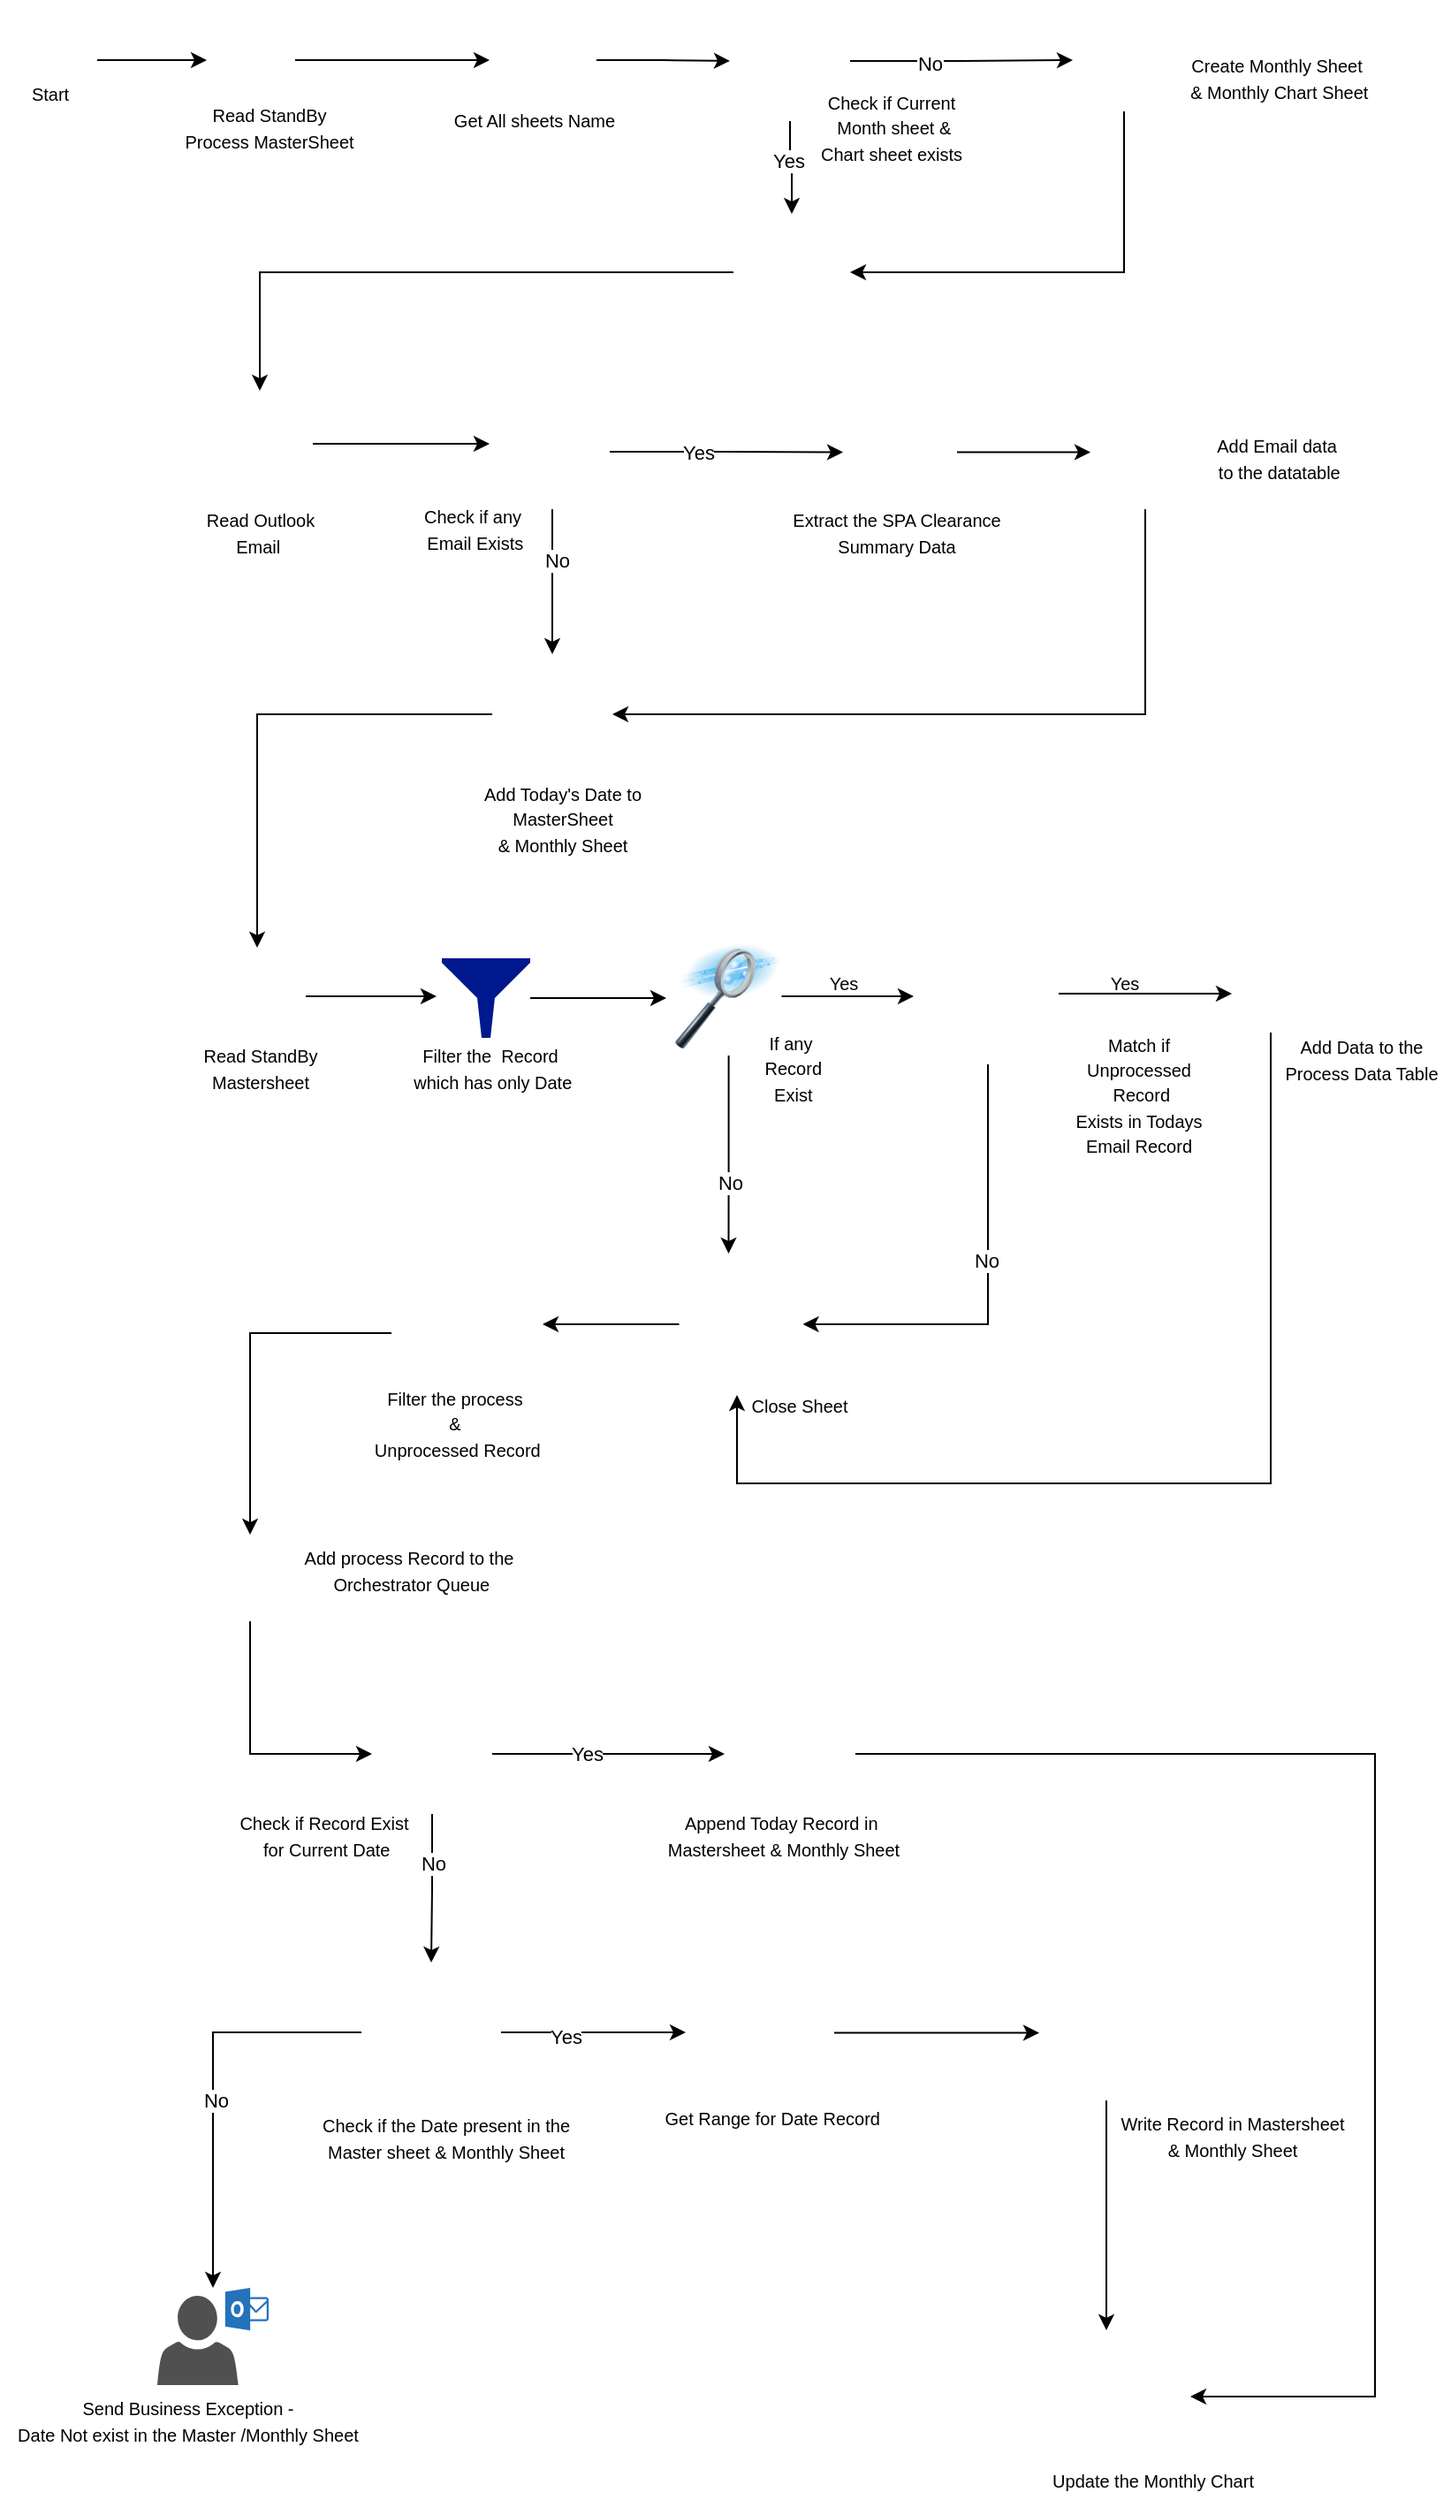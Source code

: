 <mxfile version="14.2.9" type="github">
  <diagram id="Vujd3l2uatXl_vjyNgjD" name="Page-1">
    <mxGraphModel dx="1422" dy="762" grid="1" gridSize="10" guides="1" tooltips="1" connect="1" arrows="1" fold="1" page="1" pageScale="1" pageWidth="850" pageHeight="1100" math="0" shadow="0">
      <root>
        <mxCell id="0" />
        <mxCell id="1" parent="0" />
        <mxCell id="PzoiCF1ShPm4v35zvK3x-102" style="edgeStyle=orthogonalEdgeStyle;rounded=0;orthogonalLoop=1;jettySize=auto;html=1;entryX=0;entryY=0.5;entryDx=0;entryDy=0;" edge="1" parent="1" source="PzoiCF1ShPm4v35zvK3x-1" target="PzoiCF1ShPm4v35zvK3x-30">
          <mxGeometry relative="1" as="geometry" />
        </mxCell>
        <mxCell id="PzoiCF1ShPm4v35zvK3x-1" value="" style="shape=image;html=1;verticalAlign=top;verticalLabelPosition=bottom;labelBackgroundColor=#ffffff;imageAspect=0;aspect=fixed;image=https://cdn2.iconfinder.com/data/icons/crystalproject/128x128/apps/lockstart_session.png" vertex="1" parent="1">
          <mxGeometry x="7" y="11" width="50" height="50" as="geometry" />
        </mxCell>
        <mxCell id="PzoiCF1ShPm4v35zvK3x-2" value="&lt;font style=&quot;font-size: 10px&quot;&gt;Start&lt;/font&gt;" style="text;html=1;align=center;verticalAlign=middle;resizable=0;points=[];autosize=1;" vertex="1" parent="1">
          <mxGeometry x="10" y="45" width="40" height="20" as="geometry" />
        </mxCell>
        <mxCell id="PzoiCF1ShPm4v35zvK3x-5" value="&lt;font style=&quot;font-size: 10px&quot;&gt;Read Outlook &lt;br&gt;Email&amp;nbsp;&lt;/font&gt;" style="text;html=1;align=center;verticalAlign=middle;resizable=0;points=[];autosize=1;" vertex="1" parent="1">
          <mxGeometry x="109" y="283" width="80" height="40" as="geometry" />
        </mxCell>
        <mxCell id="PzoiCF1ShPm4v35zvK3x-9" style="edgeStyle=orthogonalEdgeStyle;rounded=0;orthogonalLoop=1;jettySize=auto;html=1;" edge="1" parent="1" source="PzoiCF1ShPm4v35zvK3x-7">
          <mxGeometry relative="1" as="geometry">
            <mxPoint x="279" y="253" as="targetPoint" />
          </mxGeometry>
        </mxCell>
        <mxCell id="PzoiCF1ShPm4v35zvK3x-7" value="" style="shape=image;html=1;verticalAlign=top;verticalLabelPosition=bottom;labelBackgroundColor=#ffffff;imageAspect=0;aspect=fixed;image=https://cdn2.iconfinder.com/data/icons/capsocial-square-flat-3/500/Outlook-128.png" vertex="1" parent="1">
          <mxGeometry x="119" y="223" width="60" height="60" as="geometry" />
        </mxCell>
        <mxCell id="PzoiCF1ShPm4v35zvK3x-15" style="edgeStyle=orthogonalEdgeStyle;rounded=0;orthogonalLoop=1;jettySize=auto;html=1;entryX=0;entryY=0.5;entryDx=0;entryDy=0;" edge="1" parent="1" source="PzoiCF1ShPm4v35zvK3x-8" target="PzoiCF1ShPm4v35zvK3x-14">
          <mxGeometry relative="1" as="geometry" />
        </mxCell>
        <mxCell id="PzoiCF1ShPm4v35zvK3x-16" value="Yes" style="edgeLabel;html=1;align=center;verticalAlign=middle;resizable=0;points=[];" vertex="1" connectable="0" parent="PzoiCF1ShPm4v35zvK3x-15">
          <mxGeometry x="-0.244" y="1" relative="1" as="geometry">
            <mxPoint y="1" as="offset" />
          </mxGeometry>
        </mxCell>
        <mxCell id="PzoiCF1ShPm4v35zvK3x-23" style="edgeStyle=orthogonalEdgeStyle;rounded=0;orthogonalLoop=1;jettySize=auto;html=1;entryX=0.5;entryY=0;entryDx=0;entryDy=0;" edge="1" parent="1" source="PzoiCF1ShPm4v35zvK3x-8" target="PzoiCF1ShPm4v35zvK3x-22">
          <mxGeometry relative="1" as="geometry">
            <mxPoint x="314.5" y="393" as="targetPoint" />
          </mxGeometry>
        </mxCell>
        <mxCell id="PzoiCF1ShPm4v35zvK3x-26" value="No" style="edgeLabel;html=1;align=center;verticalAlign=middle;resizable=0;points=[];" vertex="1" connectable="0" parent="PzoiCF1ShPm4v35zvK3x-23">
          <mxGeometry x="0.204" y="2" relative="1" as="geometry">
            <mxPoint y="-21" as="offset" />
          </mxGeometry>
        </mxCell>
        <mxCell id="PzoiCF1ShPm4v35zvK3x-8" value="" style="shape=image;html=1;verticalAlign=top;verticalLabelPosition=bottom;labelBackgroundColor=#ffffff;imageAspect=0;aspect=fixed;image=https://cdn0.iconfinder.com/data/icons/pinpoint-interface/48/data-condition-128.png" vertex="1" parent="1">
          <mxGeometry x="282" y="225" width="65" height="65" as="geometry" />
        </mxCell>
        <mxCell id="PzoiCF1ShPm4v35zvK3x-13" value="&lt;font style=&quot;font-size: 10px&quot;&gt;Check if any&lt;br&gt;&amp;nbsp;Email Exists&lt;/font&gt;" style="text;html=1;align=center;verticalAlign=middle;resizable=0;points=[];autosize=1;" vertex="1" parent="1">
          <mxGeometry x="233.5" y="281" width="70" height="40" as="geometry" />
        </mxCell>
        <mxCell id="PzoiCF1ShPm4v35zvK3x-20" style="edgeStyle=orthogonalEdgeStyle;rounded=0;orthogonalLoop=1;jettySize=auto;html=1;" edge="1" parent="1" source="PzoiCF1ShPm4v35zvK3x-14">
          <mxGeometry relative="1" as="geometry">
            <mxPoint x="619" y="257.75" as="targetPoint" />
          </mxGeometry>
        </mxCell>
        <mxCell id="PzoiCF1ShPm4v35zvK3x-14" value="" style="shape=image;html=1;verticalAlign=top;verticalLabelPosition=bottom;labelBackgroundColor=#ffffff;imageAspect=0;aspect=fixed;image=https://cdn2.iconfinder.com/data/icons/humano2/128x128/actions/extract-archive.png" vertex="1" parent="1">
          <mxGeometry x="479" y="225.5" width="64.5" height="64.5" as="geometry" />
        </mxCell>
        <mxCell id="PzoiCF1ShPm4v35zvK3x-17" value="&lt;font style=&quot;font-size: 10px&quot;&gt;Extract the SPA Clearance&lt;br&gt;Summary Data&lt;/font&gt;" style="text;html=1;align=center;verticalAlign=middle;resizable=0;points=[];autosize=1;" vertex="1" parent="1">
          <mxGeometry x="444.25" y="283" width="130" height="40" as="geometry" />
        </mxCell>
        <mxCell id="PzoiCF1ShPm4v35zvK3x-104" style="edgeStyle=orthogonalEdgeStyle;rounded=0;orthogonalLoop=1;jettySize=auto;html=1;entryX=1;entryY=0.5;entryDx=0;entryDy=0;" edge="1" parent="1" source="PzoiCF1ShPm4v35zvK3x-19" target="PzoiCF1ShPm4v35zvK3x-22">
          <mxGeometry relative="1" as="geometry">
            <Array as="points">
              <mxPoint x="650" y="406" />
            </Array>
          </mxGeometry>
        </mxCell>
        <mxCell id="PzoiCF1ShPm4v35zvK3x-19" value="" style="shape=image;html=1;verticalAlign=top;verticalLabelPosition=bottom;labelBackgroundColor=#ffffff;imageAspect=0;aspect=fixed;image=https://cdn0.iconfinder.com/data/icons/pinpoint-interface/48/repair-database-128.png" vertex="1" parent="1">
          <mxGeometry x="629" y="232" width="58" height="58" as="geometry" />
        </mxCell>
        <mxCell id="PzoiCF1ShPm4v35zvK3x-21" value="&lt;font style=&quot;font-size: 10px&quot;&gt;Add Email data&lt;br&gt;&amp;nbsp;to the datatable&lt;/font&gt;" style="text;html=1;align=center;verticalAlign=middle;resizable=0;points=[];autosize=1;" vertex="1" parent="1">
          <mxGeometry x="679" y="241" width="90" height="40" as="geometry" />
        </mxCell>
        <mxCell id="PzoiCF1ShPm4v35zvK3x-105" style="edgeStyle=orthogonalEdgeStyle;rounded=0;orthogonalLoop=1;jettySize=auto;html=1;entryX=0.5;entryY=0;entryDx=0;entryDy=0;" edge="1" parent="1" source="PzoiCF1ShPm4v35zvK3x-22" target="PzoiCF1ShPm4v35zvK3x-60">
          <mxGeometry relative="1" as="geometry" />
        </mxCell>
        <mxCell id="PzoiCF1ShPm4v35zvK3x-22" value="" style="shape=image;html=1;verticalAlign=top;verticalLabelPosition=bottom;labelBackgroundColor=#ffffff;imageAspect=0;aspect=fixed;image=https://cdn0.iconfinder.com/data/icons/news-and-magazine/512/compose-128.png" vertex="1" parent="1">
          <mxGeometry x="280.5" y="372" width="68" height="68" as="geometry" />
        </mxCell>
        <mxCell id="PzoiCF1ShPm4v35zvK3x-27" value="&lt;font style=&quot;font-size: 10px&quot;&gt;Add Today&#39;s Date to &lt;br&gt;MasterSheet &lt;br&gt;&amp;amp; Monthly Sheet&lt;/font&gt;" style="text;html=1;align=center;verticalAlign=middle;resizable=0;points=[];autosize=1;" vertex="1" parent="1">
          <mxGeometry x="270" y="440" width="100" height="50" as="geometry" />
        </mxCell>
        <mxCell id="PzoiCF1ShPm4v35zvK3x-29" value="&lt;font style=&quot;font-size: 10px&quot;&gt;Read StandBy &lt;br&gt;Process MasterSheet&lt;/font&gt;" style="text;html=1;align=center;verticalAlign=middle;resizable=0;points=[];autosize=1;" vertex="1" parent="1">
          <mxGeometry x="99" y="54" width="110" height="40" as="geometry" />
        </mxCell>
        <mxCell id="PzoiCF1ShPm4v35zvK3x-31" style="edgeStyle=orthogonalEdgeStyle;rounded=0;orthogonalLoop=1;jettySize=auto;html=1;" edge="1" parent="1" source="PzoiCF1ShPm4v35zvK3x-30">
          <mxGeometry relative="1" as="geometry">
            <mxPoint x="279" y="36" as="targetPoint" />
          </mxGeometry>
        </mxCell>
        <mxCell id="PzoiCF1ShPm4v35zvK3x-30" value="" style="shape=image;html=1;verticalAlign=top;verticalLabelPosition=bottom;labelBackgroundColor=#ffffff;imageAspect=0;aspect=fixed;image=https://cdn0.iconfinder.com/data/icons/logos-microsoft-office-365/128/Microsoft_Office-02-128.png" vertex="1" parent="1">
          <mxGeometry x="119" y="11" width="50" height="50" as="geometry" />
        </mxCell>
        <mxCell id="PzoiCF1ShPm4v35zvK3x-36" style="edgeStyle=orthogonalEdgeStyle;rounded=0;orthogonalLoop=1;jettySize=auto;html=1;entryX=0;entryY=0.5;entryDx=0;entryDy=0;" edge="1" parent="1" source="PzoiCF1ShPm4v35zvK3x-32" target="PzoiCF1ShPm4v35zvK3x-34">
          <mxGeometry relative="1" as="geometry" />
        </mxCell>
        <mxCell id="PzoiCF1ShPm4v35zvK3x-32" value="" style="shape=image;html=1;verticalAlign=top;verticalLabelPosition=bottom;labelBackgroundColor=#ffffff;imageAspect=0;aspect=fixed;image=https://cdn2.iconfinder.com/data/icons/file-8/128/file_Exel_download-128.png" vertex="1" parent="1">
          <mxGeometry x="278.5" y="5.5" width="61" height="61" as="geometry" />
        </mxCell>
        <mxCell id="PzoiCF1ShPm4v35zvK3x-33" value="&lt;font style=&quot;font-size: 10px&quot;&gt;Get All sheets Name&lt;/font&gt;" style="text;html=1;align=center;verticalAlign=middle;resizable=0;points=[];autosize=1;" vertex="1" parent="1">
          <mxGeometry x="249" y="60" width="110" height="20" as="geometry" />
        </mxCell>
        <mxCell id="PzoiCF1ShPm4v35zvK3x-45" style="edgeStyle=orthogonalEdgeStyle;rounded=0;orthogonalLoop=1;jettySize=auto;html=1;entryX=0;entryY=0.5;entryDx=0;entryDy=0;" edge="1" parent="1" source="PzoiCF1ShPm4v35zvK3x-34" target="PzoiCF1ShPm4v35zvK3x-43">
          <mxGeometry relative="1" as="geometry" />
        </mxCell>
        <mxCell id="PzoiCF1ShPm4v35zvK3x-46" value="No" style="edgeLabel;html=1;align=center;verticalAlign=middle;resizable=0;points=[];" vertex="1" connectable="0" parent="PzoiCF1ShPm4v35zvK3x-45">
          <mxGeometry x="-0.289" relative="1" as="geometry">
            <mxPoint y="1" as="offset" />
          </mxGeometry>
        </mxCell>
        <mxCell id="PzoiCF1ShPm4v35zvK3x-53" style="edgeStyle=orthogonalEdgeStyle;rounded=0;orthogonalLoop=1;jettySize=auto;html=1;" edge="1" parent="1" source="PzoiCF1ShPm4v35zvK3x-34" target="PzoiCF1ShPm4v35zvK3x-47">
          <mxGeometry relative="1" as="geometry" />
        </mxCell>
        <mxCell id="PzoiCF1ShPm4v35zvK3x-54" value="Yes" style="edgeLabel;html=1;align=center;verticalAlign=middle;resizable=0;points=[];" vertex="1" connectable="0" parent="PzoiCF1ShPm4v35zvK3x-53">
          <mxGeometry x="-0.178" y="-1" relative="1" as="geometry">
            <mxPoint as="offset" />
          </mxGeometry>
        </mxCell>
        <mxCell id="PzoiCF1ShPm4v35zvK3x-34" value="" style="shape=image;html=1;verticalAlign=top;verticalLabelPosition=bottom;labelBackgroundColor=#ffffff;imageAspect=0;aspect=fixed;image=https://cdn2.iconfinder.com/data/icons/xomo-basics/128/document-03-128.png" vertex="1" parent="1">
          <mxGeometry x="415" y="2.5" width="68" height="68" as="geometry" />
        </mxCell>
        <mxCell id="PzoiCF1ShPm4v35zvK3x-37" value="&lt;font style=&quot;font-size: 10px&quot;&gt;Check if Current&lt;br&gt;&amp;nbsp;Month sheet &amp;amp; &lt;br&gt;Chart sheet exists&lt;/font&gt;" style="text;html=1;align=center;verticalAlign=middle;resizable=0;points=[];autosize=1;" vertex="1" parent="1">
          <mxGeometry x="456.25" y="49" width="100" height="50" as="geometry" />
        </mxCell>
        <mxCell id="PzoiCF1ShPm4v35zvK3x-103" style="edgeStyle=orthogonalEdgeStyle;rounded=0;orthogonalLoop=1;jettySize=auto;html=1;entryX=1;entryY=0.5;entryDx=0;entryDy=0;" edge="1" parent="1" source="PzoiCF1ShPm4v35zvK3x-43" target="PzoiCF1ShPm4v35zvK3x-47">
          <mxGeometry relative="1" as="geometry">
            <Array as="points">
              <mxPoint x="638" y="156" />
            </Array>
          </mxGeometry>
        </mxCell>
        <mxCell id="PzoiCF1ShPm4v35zvK3x-43" value="" style="shape=image;html=1;verticalAlign=top;verticalLabelPosition=bottom;labelBackgroundColor=#ffffff;imageAspect=0;aspect=fixed;image=https://cdn4.iconfinder.com/data/icons/general-office/91/General_Office_09-128.png" vertex="1" parent="1">
          <mxGeometry x="609" y="7" width="58" height="58" as="geometry" />
        </mxCell>
        <mxCell id="PzoiCF1ShPm4v35zvK3x-48" style="edgeStyle=orthogonalEdgeStyle;rounded=0;orthogonalLoop=1;jettySize=auto;html=1;entryX=0.5;entryY=0;entryDx=0;entryDy=0;" edge="1" parent="1" source="PzoiCF1ShPm4v35zvK3x-47" target="PzoiCF1ShPm4v35zvK3x-7">
          <mxGeometry relative="1" as="geometry" />
        </mxCell>
        <mxCell id="PzoiCF1ShPm4v35zvK3x-47" value="" style="shape=image;html=1;verticalAlign=top;verticalLabelPosition=bottom;labelBackgroundColor=#ffffff;imageAspect=0;aspect=fixed;image=https://cdn2.iconfinder.com/data/icons/picol-vector/32/server_cancel-128.png" vertex="1" parent="1">
          <mxGeometry x="417" y="123" width="66" height="66" as="geometry" />
        </mxCell>
        <mxCell id="PzoiCF1ShPm4v35zvK3x-50" value="&lt;font style=&quot;font-size: 10px&quot;&gt;Create Monthly Sheet&lt;br&gt;&amp;nbsp;&amp;amp; Monthly Chart Sheet&lt;/font&gt;" style="text;html=1;align=center;verticalAlign=middle;resizable=0;points=[];autosize=1;" vertex="1" parent="1">
          <mxGeometry x="664" y="26" width="120" height="40" as="geometry" />
        </mxCell>
        <mxCell id="PzoiCF1ShPm4v35zvK3x-64" style="edgeStyle=orthogonalEdgeStyle;rounded=0;orthogonalLoop=1;jettySize=auto;html=1;" edge="1" parent="1" source="PzoiCF1ShPm4v35zvK3x-60">
          <mxGeometry relative="1" as="geometry">
            <mxPoint x="249" y="565.5" as="targetPoint" />
          </mxGeometry>
        </mxCell>
        <mxCell id="PzoiCF1ShPm4v35zvK3x-60" value="" style="shape=image;html=1;verticalAlign=top;verticalLabelPosition=bottom;labelBackgroundColor=#ffffff;imageAspect=0;aspect=fixed;image=https://cdn3.iconfinder.com/data/icons/brands-applications/512/Excel_D-128.png" vertex="1" parent="1">
          <mxGeometry x="120" y="538" width="55" height="55" as="geometry" />
        </mxCell>
        <mxCell id="PzoiCF1ShPm4v35zvK3x-62" value="&lt;font style=&quot;font-size: 10px&quot;&gt;Read StandBy &lt;br&gt;Mastersheet&lt;/font&gt;" style="text;html=1;align=center;verticalAlign=middle;resizable=0;points=[];autosize=1;" vertex="1" parent="1">
          <mxGeometry x="109" y="586" width="80" height="40" as="geometry" />
        </mxCell>
        <mxCell id="PzoiCF1ShPm4v35zvK3x-69" style="edgeStyle=orthogonalEdgeStyle;rounded=0;orthogonalLoop=1;jettySize=auto;html=1;" edge="1" parent="1" source="PzoiCF1ShPm4v35zvK3x-63">
          <mxGeometry relative="1" as="geometry">
            <mxPoint x="379" y="566.5" as="targetPoint" />
          </mxGeometry>
        </mxCell>
        <mxCell id="PzoiCF1ShPm4v35zvK3x-63" value="" style="aspect=fixed;pointerEvents=1;shadow=0;dashed=0;html=1;strokeColor=none;labelPosition=center;verticalLabelPosition=bottom;verticalAlign=top;align=center;fillColor=#00188D;shape=mxgraph.mscae.enterprise.filter" vertex="1" parent="1">
          <mxGeometry x="252" y="544" width="50" height="45" as="geometry" />
        </mxCell>
        <mxCell id="PzoiCF1ShPm4v35zvK3x-66" value="&lt;font style=&quot;font-size: 10px&quot;&gt;Filter the&amp;nbsp; Record&lt;br&gt;&amp;nbsp;which has only Date&lt;/font&gt;" style="text;html=1;align=center;verticalAlign=middle;resizable=0;points=[];autosize=1;" vertex="1" parent="1">
          <mxGeometry x="223.5" y="586" width="110" height="40" as="geometry" />
        </mxCell>
        <mxCell id="PzoiCF1ShPm4v35zvK3x-84" style="edgeStyle=orthogonalEdgeStyle;rounded=0;orthogonalLoop=1;jettySize=auto;html=1;" edge="1" parent="1" source="PzoiCF1ShPm4v35zvK3x-68">
          <mxGeometry relative="1" as="geometry">
            <mxPoint x="519" y="565.5" as="targetPoint" />
          </mxGeometry>
        </mxCell>
        <mxCell id="PzoiCF1ShPm4v35zvK3x-89" style="edgeStyle=orthogonalEdgeStyle;rounded=0;orthogonalLoop=1;jettySize=auto;html=1;" edge="1" parent="1" source="PzoiCF1ShPm4v35zvK3x-68">
          <mxGeometry relative="1" as="geometry">
            <mxPoint x="414.25" y="711" as="targetPoint" />
          </mxGeometry>
        </mxCell>
        <mxCell id="PzoiCF1ShPm4v35zvK3x-90" value="No" style="edgeLabel;html=1;align=center;verticalAlign=middle;resizable=0;points=[];" vertex="1" connectable="0" parent="PzoiCF1ShPm4v35zvK3x-89">
          <mxGeometry x="0.286" relative="1" as="geometry">
            <mxPoint as="offset" />
          </mxGeometry>
        </mxCell>
        <mxCell id="PzoiCF1ShPm4v35zvK3x-68" value="" style="image;html=1;image=img/lib/clip_art/computers/Data_Filtering_128x128.png" vertex="1" parent="1">
          <mxGeometry x="384.25" y="532" width="60" height="67" as="geometry" />
        </mxCell>
        <mxCell id="PzoiCF1ShPm4v35zvK3x-70" value="&lt;font style=&quot;font-size: 10px&quot;&gt;If any&lt;br&gt;&amp;nbsp;Record&lt;br&gt;&amp;nbsp;Exist&lt;/font&gt;" style="text;html=1;align=center;verticalAlign=middle;resizable=0;points=[];autosize=1;" vertex="1" parent="1">
          <mxGeometry x="424" y="581" width="50" height="50" as="geometry" />
        </mxCell>
        <mxCell id="PzoiCF1ShPm4v35zvK3x-81" style="edgeStyle=orthogonalEdgeStyle;rounded=0;orthogonalLoop=1;jettySize=auto;html=1;entryX=0;entryY=0.5;entryDx=0;entryDy=0;" edge="1" parent="1" source="PzoiCF1ShPm4v35zvK3x-71" target="PzoiCF1ShPm4v35zvK3x-74">
          <mxGeometry relative="1" as="geometry" />
        </mxCell>
        <mxCell id="PzoiCF1ShPm4v35zvK3x-94" style="edgeStyle=orthogonalEdgeStyle;rounded=0;orthogonalLoop=1;jettySize=auto;html=1;entryX=1;entryY=0.5;entryDx=0;entryDy=0;" edge="1" parent="1" source="PzoiCF1ShPm4v35zvK3x-71" target="PzoiCF1ShPm4v35zvK3x-88">
          <mxGeometry relative="1" as="geometry">
            <Array as="points">
              <mxPoint x="561" y="751" />
            </Array>
          </mxGeometry>
        </mxCell>
        <mxCell id="PzoiCF1ShPm4v35zvK3x-95" value="No" style="edgeLabel;html=1;align=center;verticalAlign=middle;resizable=0;points=[];" vertex="1" connectable="0" parent="PzoiCF1ShPm4v35zvK3x-94">
          <mxGeometry x="-0.118" y="-1" relative="1" as="geometry">
            <mxPoint as="offset" />
          </mxGeometry>
        </mxCell>
        <mxCell id="PzoiCF1ShPm4v35zvK3x-71" value="" style="shape=image;html=1;verticalAlign=top;verticalLabelPosition=bottom;labelBackgroundColor=#ffffff;imageAspect=0;aspect=fixed;image=https://cdn3.iconfinder.com/data/icons/4web-3/139/compare2-128.png" vertex="1" parent="1">
          <mxGeometry x="521" y="524" width="80" height="80" as="geometry" />
        </mxCell>
        <mxCell id="PzoiCF1ShPm4v35zvK3x-73" value="&lt;font style=&quot;font-size: 10px&quot;&gt;Match if &lt;br&gt;Unprocessed&lt;br&gt;&amp;nbsp;Record &lt;br&gt;Exists in Todays &lt;br&gt;Email Record&lt;/font&gt;" style="text;html=1;align=center;verticalAlign=middle;resizable=0;points=[];autosize=1;" vertex="1" parent="1">
          <mxGeometry x="601" y="581" width="90" height="80" as="geometry" />
        </mxCell>
        <mxCell id="PzoiCF1ShPm4v35zvK3x-93" style="edgeStyle=orthogonalEdgeStyle;rounded=0;orthogonalLoop=1;jettySize=auto;html=1;" edge="1" parent="1" source="PzoiCF1ShPm4v35zvK3x-74">
          <mxGeometry relative="1" as="geometry">
            <mxPoint x="419" y="791" as="targetPoint" />
            <Array as="points">
              <mxPoint x="721" y="841" />
              <mxPoint x="419" y="841" />
            </Array>
          </mxGeometry>
        </mxCell>
        <mxCell id="PzoiCF1ShPm4v35zvK3x-74" value="" style="shape=image;html=1;verticalAlign=top;verticalLabelPosition=bottom;labelBackgroundColor=#ffffff;imageAspect=0;aspect=fixed;image=https://cdn1.iconfinder.com/data/icons/Momentum_MatteEntireSet/32/data--add.png" vertex="1" parent="1">
          <mxGeometry x="699" y="542" width="44" height="44" as="geometry" />
        </mxCell>
        <mxCell id="PzoiCF1ShPm4v35zvK3x-77" value="&lt;font style=&quot;font-size: 10px&quot;&gt;Add Data to the &lt;br&gt;Process Data Table&lt;/font&gt;" style="text;html=1;align=center;verticalAlign=middle;resizable=0;points=[];autosize=1;" vertex="1" parent="1">
          <mxGeometry x="722" y="581" width="100" height="40" as="geometry" />
        </mxCell>
        <mxCell id="PzoiCF1ShPm4v35zvK3x-85" value="&lt;font style=&quot;font-size: 10px&quot;&gt;Yes&lt;/font&gt;" style="text;html=1;align=center;verticalAlign=middle;resizable=0;points=[];autosize=1;" vertex="1" parent="1">
          <mxGeometry x="464" y="548" width="30" height="20" as="geometry" />
        </mxCell>
        <mxCell id="PzoiCF1ShPm4v35zvK3x-86" value="&lt;font style=&quot;font-size: 10px&quot;&gt;Yes&lt;/font&gt;" style="text;html=1;align=center;verticalAlign=middle;resizable=0;points=[];autosize=1;" vertex="1" parent="1">
          <mxGeometry x="623" y="548" width="30" height="20" as="geometry" />
        </mxCell>
        <mxCell id="PzoiCF1ShPm4v35zvK3x-99" style="edgeStyle=orthogonalEdgeStyle;rounded=0;orthogonalLoop=1;jettySize=auto;html=1;" edge="1" parent="1" source="PzoiCF1ShPm4v35zvK3x-88">
          <mxGeometry relative="1" as="geometry">
            <mxPoint x="309" y="751" as="targetPoint" />
          </mxGeometry>
        </mxCell>
        <mxCell id="PzoiCF1ShPm4v35zvK3x-88" value="" style="shape=image;html=1;verticalAlign=top;verticalLabelPosition=bottom;labelBackgroundColor=#ffffff;imageAspect=0;aspect=fixed;image=https://cdn2.iconfinder.com/data/icons/picol-vector/32/document_text_cancel-128.png" vertex="1" parent="1">
          <mxGeometry x="386.25" y="716" width="70" height="70" as="geometry" />
        </mxCell>
        <mxCell id="PzoiCF1ShPm4v35zvK3x-96" value="&lt;font style=&quot;font-size: 10px&quot;&gt;Close Sheet&lt;/font&gt;" style="text;html=1;align=center;verticalAlign=middle;resizable=0;points=[];autosize=1;" vertex="1" parent="1">
          <mxGeometry x="419" y="787" width="70" height="20" as="geometry" />
        </mxCell>
        <mxCell id="PzoiCF1ShPm4v35zvK3x-109" style="edgeStyle=orthogonalEdgeStyle;rounded=0;orthogonalLoop=1;jettySize=auto;html=1;entryX=0;entryY=0.5;entryDx=0;entryDy=0;" edge="1" parent="1" source="PzoiCF1ShPm4v35zvK3x-97" target="PzoiCF1ShPm4v35zvK3x-108">
          <mxGeometry relative="1" as="geometry">
            <Array as="points">
              <mxPoint x="144" y="994" />
            </Array>
          </mxGeometry>
        </mxCell>
        <mxCell id="PzoiCF1ShPm4v35zvK3x-97" value="" style="shape=image;html=1;verticalAlign=top;verticalLabelPosition=bottom;labelBackgroundColor=#ffffff;imageAspect=0;aspect=fixed;image=https://cdn0.iconfinder.com/data/icons/google-material-design-3-0/48/ic_queue_48px-128.png" vertex="1" parent="1">
          <mxGeometry x="119" y="870" width="49" height="49" as="geometry" />
        </mxCell>
        <mxCell id="PzoiCF1ShPm4v35zvK3x-100" style="edgeStyle=orthogonalEdgeStyle;rounded=0;orthogonalLoop=1;jettySize=auto;html=1;" edge="1" parent="1" source="PzoiCF1ShPm4v35zvK3x-98" target="PzoiCF1ShPm4v35zvK3x-97">
          <mxGeometry relative="1" as="geometry" />
        </mxCell>
        <mxCell id="PzoiCF1ShPm4v35zvK3x-98" value="" style="shape=image;html=1;verticalAlign=top;verticalLabelPosition=bottom;labelBackgroundColor=#ffffff;imageAspect=0;aspect=fixed;image=https://cdn4.iconfinder.com/data/icons/core-ui-outlined/32/outlined_filter-128.png" vertex="1" parent="1">
          <mxGeometry x="223.5" y="716" width="80" height="80" as="geometry" />
        </mxCell>
        <mxCell id="PzoiCF1ShPm4v35zvK3x-101" value="&lt;font style=&quot;font-size: 10px&quot;&gt;Filter the process &lt;br&gt;&amp;amp;&lt;br&gt;&amp;nbsp;Unprocessed Record&lt;/font&gt;" style="text;html=1;align=center;verticalAlign=middle;resizable=0;points=[];autosize=1;" vertex="1" parent="1">
          <mxGeometry x="204" y="782" width="110" height="50" as="geometry" />
        </mxCell>
        <mxCell id="PzoiCF1ShPm4v35zvK3x-106" value="&lt;font style=&quot;font-size: 10px&quot;&gt;Add process Record to the&lt;br&gt;&amp;nbsp;Orchestrator Queue&lt;/font&gt;" style="text;html=1;align=center;verticalAlign=middle;resizable=0;points=[];autosize=1;" vertex="1" parent="1">
          <mxGeometry x="168" y="870" width="130" height="40" as="geometry" />
        </mxCell>
        <mxCell id="PzoiCF1ShPm4v35zvK3x-113" style="edgeStyle=orthogonalEdgeStyle;rounded=0;orthogonalLoop=1;jettySize=auto;html=1;" edge="1" parent="1" source="PzoiCF1ShPm4v35zvK3x-108" target="PzoiCF1ShPm4v35zvK3x-112">
          <mxGeometry relative="1" as="geometry">
            <Array as="points">
              <mxPoint x="340" y="994" />
              <mxPoint x="340" y="994" />
            </Array>
          </mxGeometry>
        </mxCell>
        <mxCell id="PzoiCF1ShPm4v35zvK3x-115" value="Yes" style="edgeLabel;html=1;align=center;verticalAlign=middle;resizable=0;points=[];" vertex="1" connectable="0" parent="PzoiCF1ShPm4v35zvK3x-113">
          <mxGeometry x="-0.782" relative="1" as="geometry">
            <mxPoint x="39" as="offset" />
          </mxGeometry>
        </mxCell>
        <mxCell id="PzoiCF1ShPm4v35zvK3x-117" style="edgeStyle=orthogonalEdgeStyle;rounded=0;orthogonalLoop=1;jettySize=auto;html=1;entryX=0.5;entryY=0;entryDx=0;entryDy=0;" edge="1" parent="1" source="PzoiCF1ShPm4v35zvK3x-108" target="PzoiCF1ShPm4v35zvK3x-116">
          <mxGeometry relative="1" as="geometry" />
        </mxCell>
        <mxCell id="PzoiCF1ShPm4v35zvK3x-118" value="No" style="edgeLabel;html=1;align=center;verticalAlign=middle;resizable=0;points=[];" vertex="1" connectable="0" parent="PzoiCF1ShPm4v35zvK3x-117">
          <mxGeometry x="0.156" relative="1" as="geometry">
            <mxPoint x="0.5" y="-20.5" as="offset" />
          </mxGeometry>
        </mxCell>
        <mxCell id="PzoiCF1ShPm4v35zvK3x-108" value="" style="shape=image;html=1;verticalAlign=top;verticalLabelPosition=bottom;labelBackgroundColor=#ffffff;imageAspect=0;aspect=fixed;image=https://cdn4.iconfinder.com/data/icons/general-office/91/General_Office_42-128.png" vertex="1" parent="1">
          <mxGeometry x="212.5" y="960" width="68" height="68" as="geometry" />
        </mxCell>
        <mxCell id="PzoiCF1ShPm4v35zvK3x-110" value="&lt;font style=&quot;font-size: 10px&quot;&gt;Check if Record Exist&lt;br&gt;&amp;nbsp;for Current Date&lt;/font&gt;" style="text;html=1;align=center;verticalAlign=middle;resizable=0;points=[];autosize=1;" vertex="1" parent="1">
          <mxGeometry x="130" y="1020" width="110" height="40" as="geometry" />
        </mxCell>
        <mxCell id="PzoiCF1ShPm4v35zvK3x-137" style="edgeStyle=orthogonalEdgeStyle;rounded=0;orthogonalLoop=1;jettySize=auto;html=1;entryX=1;entryY=0.5;entryDx=0;entryDy=0;" edge="1" parent="1" source="PzoiCF1ShPm4v35zvK3x-112" target="PzoiCF1ShPm4v35zvK3x-134">
          <mxGeometry relative="1" as="geometry">
            <Array as="points">
              <mxPoint x="780" y="994" />
              <mxPoint x="780" y="1358" />
            </Array>
          </mxGeometry>
        </mxCell>
        <mxCell id="PzoiCF1ShPm4v35zvK3x-112" value="" style="shape=image;html=1;verticalAlign=top;verticalLabelPosition=bottom;labelBackgroundColor=#ffffff;imageAspect=0;aspect=fixed;image=https://cdn0.iconfinder.com/data/icons/files-98/32/Add_File-128.png" vertex="1" parent="1">
          <mxGeometry x="412" y="957" width="74" height="74" as="geometry" />
        </mxCell>
        <mxCell id="PzoiCF1ShPm4v35zvK3x-114" value="&lt;font style=&quot;font-size: 10px&quot;&gt;Append Today Record in&amp;nbsp;&lt;br&gt;Mastersheet &amp;amp; Monthly Sheet&lt;/font&gt;" style="text;html=1;align=center;verticalAlign=middle;resizable=0;points=[];autosize=1;" vertex="1" parent="1">
          <mxGeometry x="370" y="1020" width="150" height="40" as="geometry" />
        </mxCell>
        <mxCell id="PzoiCF1ShPm4v35zvK3x-125" style="edgeStyle=orthogonalEdgeStyle;rounded=0;orthogonalLoop=1;jettySize=auto;html=1;" edge="1" parent="1" source="PzoiCF1ShPm4v35zvK3x-116">
          <mxGeometry relative="1" as="geometry">
            <mxPoint x="390" y="1151.5" as="targetPoint" />
          </mxGeometry>
        </mxCell>
        <mxCell id="PzoiCF1ShPm4v35zvK3x-131" value="Yes" style="edgeLabel;html=1;align=center;verticalAlign=middle;resizable=0;points=[];" vertex="1" connectable="0" parent="PzoiCF1ShPm4v35zvK3x-125">
          <mxGeometry x="-0.321" y="-1" relative="1" as="geometry">
            <mxPoint x="1" y="1" as="offset" />
          </mxGeometry>
        </mxCell>
        <mxCell id="PzoiCF1ShPm4v35zvK3x-130" style="edgeStyle=orthogonalEdgeStyle;rounded=0;orthogonalLoop=1;jettySize=auto;html=1;" edge="1" parent="1" source="PzoiCF1ShPm4v35zvK3x-116" target="PzoiCF1ShPm4v35zvK3x-129">
          <mxGeometry relative="1" as="geometry">
            <mxPoint x="120" y="1360" as="targetPoint" />
          </mxGeometry>
        </mxCell>
        <mxCell id="PzoiCF1ShPm4v35zvK3x-132" value="No" style="edgeLabel;html=1;align=center;verticalAlign=middle;resizable=0;points=[];" vertex="1" connectable="0" parent="PzoiCF1ShPm4v35zvK3x-130">
          <mxGeometry x="0.071" y="1" relative="1" as="geometry">
            <mxPoint as="offset" />
          </mxGeometry>
        </mxCell>
        <mxCell id="PzoiCF1ShPm4v35zvK3x-116" value="" style="shape=image;html=1;verticalAlign=top;verticalLabelPosition=bottom;labelBackgroundColor=#ffffff;imageAspect=0;aspect=fixed;image=https://cdn2.iconfinder.com/data/icons/detecting-fake-news-glyph-1/64/check-date-detecting-news-calendar-128.png" vertex="1" parent="1">
          <mxGeometry x="206.5" y="1112" width="79" height="79" as="geometry" />
        </mxCell>
        <mxCell id="PzoiCF1ShPm4v35zvK3x-121" value="&lt;font style=&quot;font-size: 10px&quot;&gt;Check if the Date present in the &lt;br&gt;Master sheet &amp;amp; Monthly Sheet&lt;/font&gt;" style="text;html=1;align=center;verticalAlign=middle;resizable=0;points=[];autosize=1;" vertex="1" parent="1">
          <mxGeometry x="173.5" y="1191" width="160" height="40" as="geometry" />
        </mxCell>
        <mxCell id="PzoiCF1ShPm4v35zvK3x-136" style="edgeStyle=orthogonalEdgeStyle;rounded=0;orthogonalLoop=1;jettySize=auto;html=1;" edge="1" parent="1" source="PzoiCF1ShPm4v35zvK3x-122">
          <mxGeometry relative="1" as="geometry">
            <mxPoint x="628" y="1320" as="targetPoint" />
          </mxGeometry>
        </mxCell>
        <mxCell id="PzoiCF1ShPm4v35zvK3x-122" value="" style="shape=image;html=1;verticalAlign=top;verticalLabelPosition=bottom;labelBackgroundColor=#ffffff;imageAspect=0;aspect=fixed;image=https://cdn3.iconfinder.com/data/icons/web-93/48/web_write_pen_sheet-128.png" vertex="1" parent="1">
          <mxGeometry x="589" y="1112" width="78" height="78" as="geometry" />
        </mxCell>
        <mxCell id="PzoiCF1ShPm4v35zvK3x-126" style="edgeStyle=orthogonalEdgeStyle;rounded=0;orthogonalLoop=1;jettySize=auto;html=1;" edge="1" parent="1" source="PzoiCF1ShPm4v35zvK3x-124">
          <mxGeometry relative="1" as="geometry">
            <mxPoint x="590" y="1151.75" as="targetPoint" />
          </mxGeometry>
        </mxCell>
        <mxCell id="PzoiCF1ShPm4v35zvK3x-124" value="" style="shape=image;html=1;verticalAlign=top;verticalLabelPosition=bottom;labelBackgroundColor=#ffffff;imageAspect=0;aspect=fixed;image=https://cdn1.iconfinder.com/data/icons/microsoft-product-2/512/1_Microsoft_Get_Reader_PDF-128.png" vertex="1" parent="1">
          <mxGeometry x="395.5" y="1112.5" width="78.5" height="78.5" as="geometry" />
        </mxCell>
        <mxCell id="PzoiCF1ShPm4v35zvK3x-127" value="&lt;font style=&quot;font-size: 10px&quot;&gt;Get Range for Date Record&amp;nbsp;&lt;/font&gt;" style="text;html=1;align=center;verticalAlign=middle;resizable=0;points=[];autosize=1;" vertex="1" parent="1">
          <mxGeometry x="370" y="1190" width="140" height="20" as="geometry" />
        </mxCell>
        <mxCell id="PzoiCF1ShPm4v35zvK3x-128" value="&lt;font style=&quot;font-size: 10px&quot;&gt;Write Record in Mastersheet &lt;br&gt;&amp;amp; Monthly Sheet&lt;/font&gt;" style="text;html=1;align=center;verticalAlign=middle;resizable=0;points=[];autosize=1;" vertex="1" parent="1">
          <mxGeometry x="629" y="1190" width="140" height="40" as="geometry" />
        </mxCell>
        <mxCell id="PzoiCF1ShPm4v35zvK3x-129" value="" style="pointerEvents=1;shadow=0;dashed=0;html=1;strokeColor=none;fillColor=#505050;labelPosition=center;verticalLabelPosition=bottom;verticalAlign=top;outlineConnect=0;align=center;shape=mxgraph.office.users.outlook_user;" vertex="1" parent="1">
          <mxGeometry x="91" y="1296" width="63" height="55" as="geometry" />
        </mxCell>
        <mxCell id="PzoiCF1ShPm4v35zvK3x-133" value="&lt;font style=&quot;font-size: 10px&quot;&gt;Send Business Exception -&lt;br&gt;&amp;nbsp;Date Not exist in the Master /Monthly Sheet&amp;nbsp;&lt;/font&gt;" style="text;html=1;align=center;verticalAlign=middle;resizable=0;points=[];autosize=1;" vertex="1" parent="1">
          <mxGeometry x="2.5" y="1351" width="210" height="40" as="geometry" />
        </mxCell>
        <mxCell id="PzoiCF1ShPm4v35zvK3x-134" value="" style="shape=image;html=1;verticalAlign=top;verticalLabelPosition=bottom;labelBackgroundColor=#ffffff;imageAspect=0;aspect=fixed;image=https://cdn4.iconfinder.com/data/icons/Office_dock_icons_by_arrioch/color_128/Color%20MS%20Excel.png" vertex="1" parent="1">
          <mxGeometry x="600.5" y="1320" width="75" height="75" as="geometry" />
        </mxCell>
        <mxCell id="PzoiCF1ShPm4v35zvK3x-138" value="&lt;font style=&quot;font-size: 10px&quot;&gt;Update the Monthly Chart&lt;/font&gt;" style="text;html=1;align=center;verticalAlign=middle;resizable=0;points=[];autosize=1;" vertex="1" parent="1">
          <mxGeometry x="589" y="1395" width="130" height="20" as="geometry" />
        </mxCell>
      </root>
    </mxGraphModel>
  </diagram>
</mxfile>

